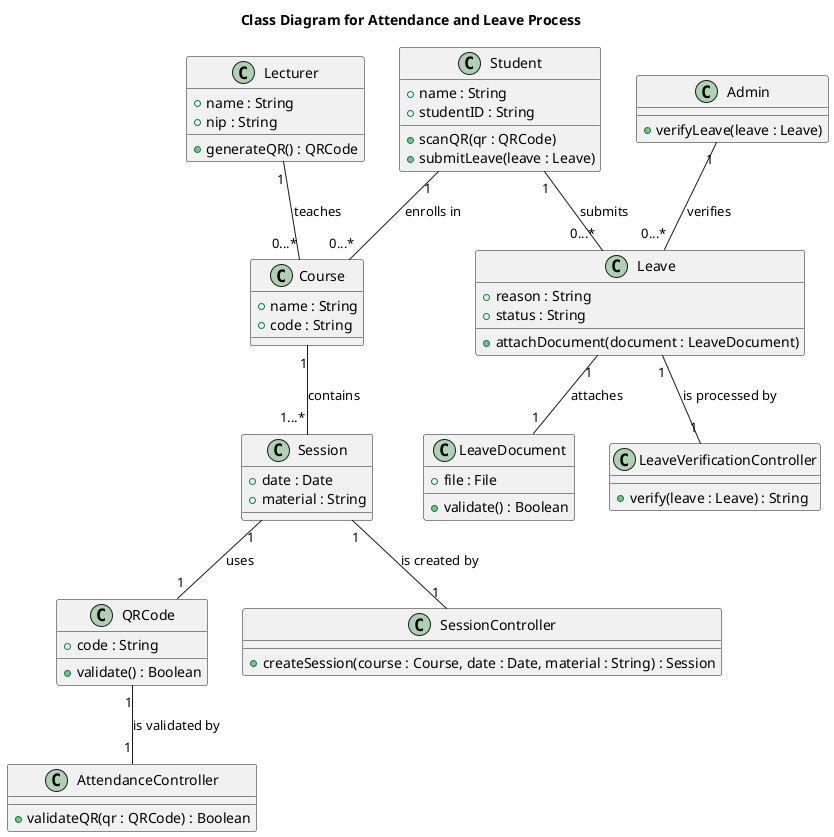 @startuml
title Class Diagram for Attendance and Leave Process

' Entities
class Lecturer {
  + name : String
  + nip : String
  + generateQR() : QRCode
}

class Student {
  + name : String
  + studentID : String
  + scanQR(qr : QRCode)
  + submitLeave(leave : Leave)
}

class Admin {
  + verifyLeave(leave : Leave)
}

class Course {
  + name : String
  + code : String
}

class Session {
  + date : Date
  + material : String
}

class Leave {
  + reason : String
  + status : String
  + attachDocument(document : LeaveDocument)
}

class LeaveDocument {
  + file : File
  + validate() : Boolean
}

class QRCode {
  + code : String
  + validate() : Boolean
}

' Controllers
class SessionController {
  + createSession(course : Course, date : Date, material : String) : Session
}

class AttendanceController {
  + validateQR(qr : QRCode) : Boolean
}

class LeaveVerificationController {
  + verify(leave : Leave) : String
}

' Relationships with precise multiplicities
Lecturer "1" -- "0...*" Course : "teaches"
Course "1" -- "1...*" Session : "contains"
Session "1" -- "1" QRCode : "uses"
Student "1" -- "0...*" Course : "enrolls in"
Student "1" -- "0...*" Leave : "submits"
Leave "1" -- "1" LeaveDocument : "attaches"
Admin "1" -- "0...*" Leave : "verifies"
Leave "1" -- "1" LeaveVerificationController : "is processed by"
QRCode "1" -- "1" AttendanceController : "is validated by"
Session "1" -- "1" SessionController : "is created by"

@enduml
